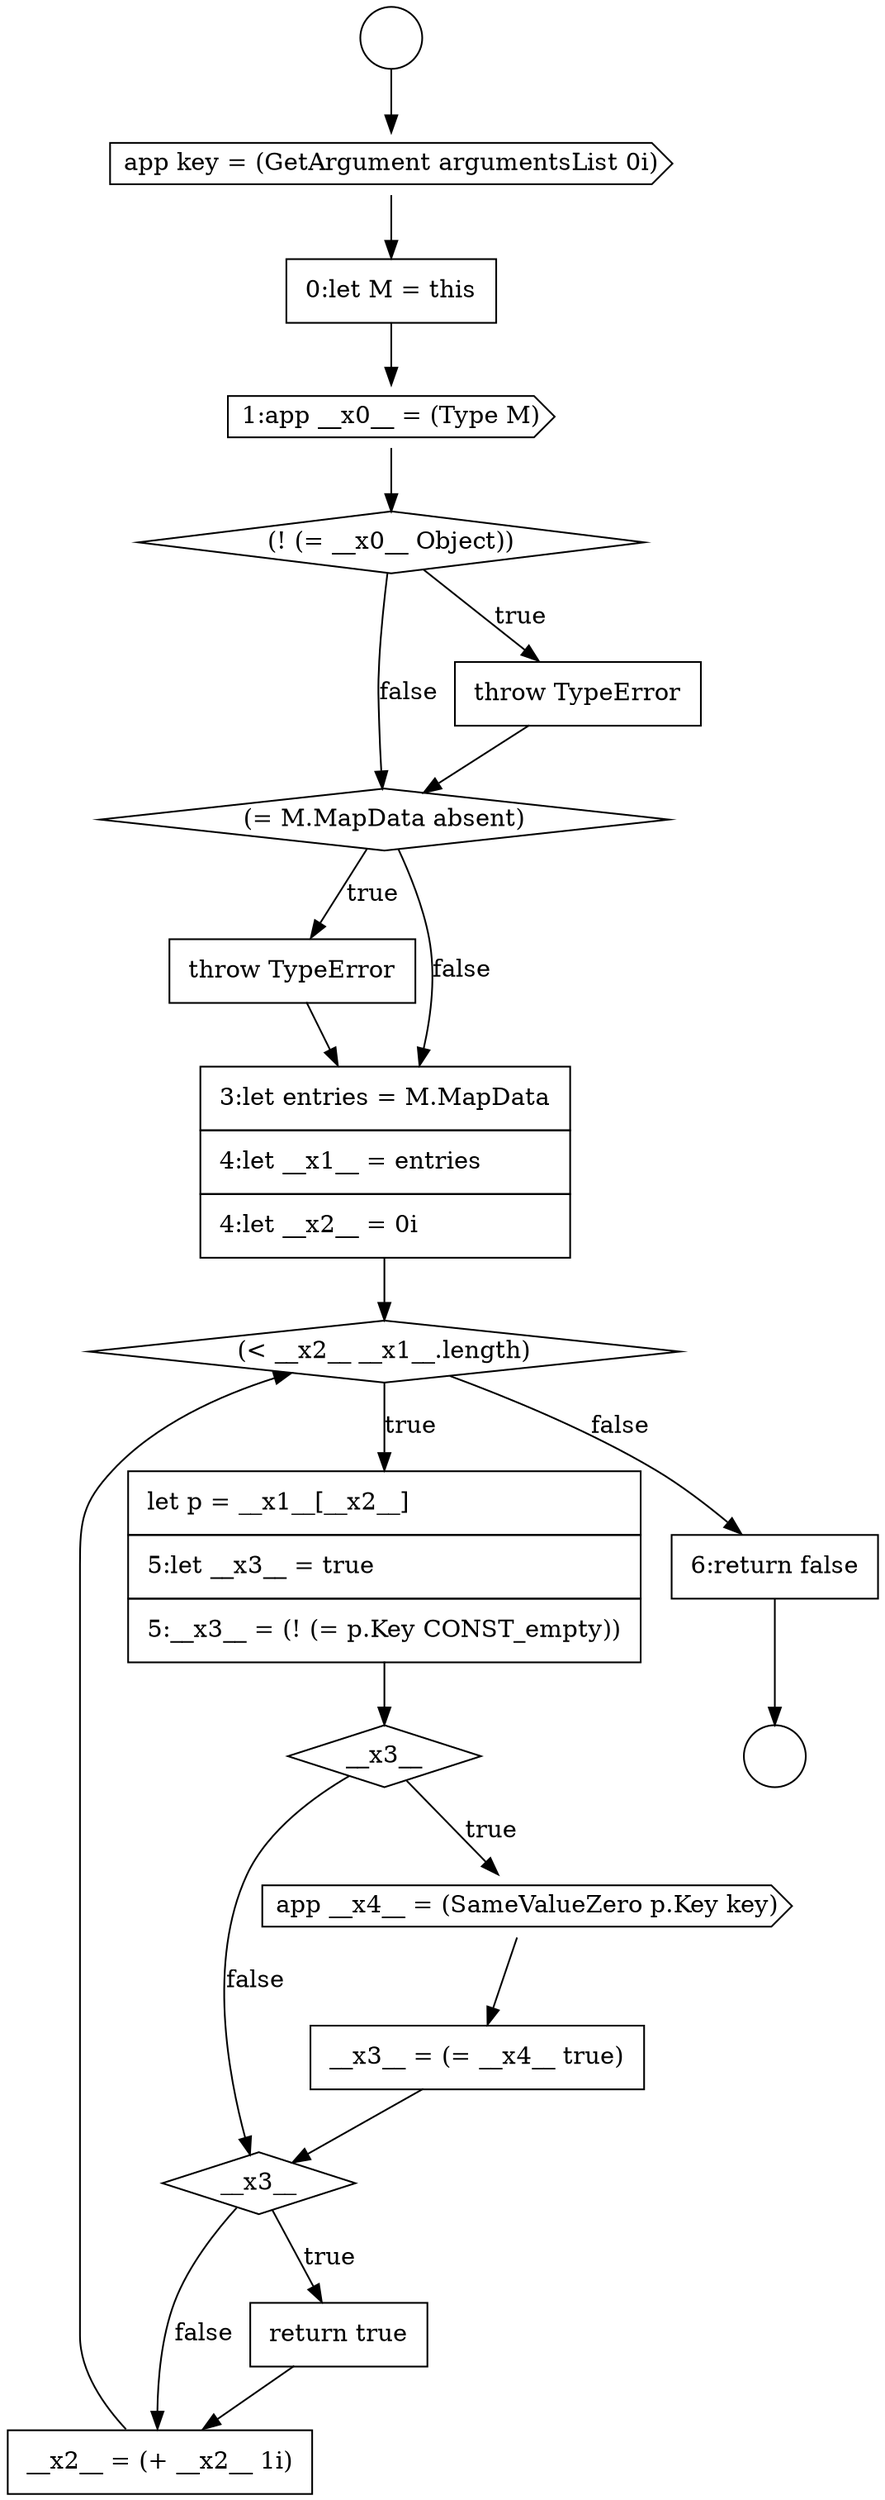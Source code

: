 digraph {
  node14419 [shape=circle label=" " color="black" fillcolor="white" style=filled]
  node14431 [shape=diamond, label=<<font color="black">__x3__</font>> color="black" fillcolor="white" style=filled]
  node14436 [shape=none, margin=0, label=<<font color="black">
    <table border="0" cellborder="1" cellspacing="0" cellpadding="10">
      <tr><td align="left">__x2__ = (+ __x2__ 1i)</td></tr>
    </table>
  </font>> color="black" fillcolor="white" style=filled]
  node14423 [shape=cds, label=<<font color="black">1:app __x0__ = (Type M)</font>> color="black" fillcolor="white" style=filled]
  node14420 [shape=circle label=" " color="black" fillcolor="white" style=filled]
  node14430 [shape=none, margin=0, label=<<font color="black">
    <table border="0" cellborder="1" cellspacing="0" cellpadding="10">
      <tr><td align="left">let p = __x1__[__x2__]</td></tr>
      <tr><td align="left">5:let __x3__ = true</td></tr>
      <tr><td align="left">5:__x3__ = (! (= p.Key CONST_empty))</td></tr>
    </table>
  </font>> color="black" fillcolor="white" style=filled]
  node14427 [shape=none, margin=0, label=<<font color="black">
    <table border="0" cellborder="1" cellspacing="0" cellpadding="10">
      <tr><td align="left">throw TypeError</td></tr>
    </table>
  </font>> color="black" fillcolor="white" style=filled]
  node14421 [shape=cds, label=<<font color="black">app key = (GetArgument argumentsList 0i)</font>> color="black" fillcolor="white" style=filled]
  node14435 [shape=none, margin=0, label=<<font color="black">
    <table border="0" cellborder="1" cellspacing="0" cellpadding="10">
      <tr><td align="left">return true</td></tr>
    </table>
  </font>> color="black" fillcolor="white" style=filled]
  node14422 [shape=none, margin=0, label=<<font color="black">
    <table border="0" cellborder="1" cellspacing="0" cellpadding="10">
      <tr><td align="left">0:let M = this</td></tr>
    </table>
  </font>> color="black" fillcolor="white" style=filled]
  node14426 [shape=diamond, label=<<font color="black">(= M.MapData absent)</font>> color="black" fillcolor="white" style=filled]
  node14437 [shape=none, margin=0, label=<<font color="black">
    <table border="0" cellborder="1" cellspacing="0" cellpadding="10">
      <tr><td align="left">6:return false</td></tr>
    </table>
  </font>> color="black" fillcolor="white" style=filled]
  node14428 [shape=none, margin=0, label=<<font color="black">
    <table border="0" cellborder="1" cellspacing="0" cellpadding="10">
      <tr><td align="left">3:let entries = M.MapData</td></tr>
      <tr><td align="left">4:let __x1__ = entries</td></tr>
      <tr><td align="left">4:let __x2__ = 0i</td></tr>
    </table>
  </font>> color="black" fillcolor="white" style=filled]
  node14424 [shape=diamond, label=<<font color="black">(! (= __x0__ Object))</font>> color="black" fillcolor="white" style=filled]
  node14433 [shape=none, margin=0, label=<<font color="black">
    <table border="0" cellborder="1" cellspacing="0" cellpadding="10">
      <tr><td align="left">__x3__ = (= __x4__ true)</td></tr>
    </table>
  </font>> color="black" fillcolor="white" style=filled]
  node14434 [shape=diamond, label=<<font color="black">__x3__</font>> color="black" fillcolor="white" style=filled]
  node14429 [shape=diamond, label=<<font color="black">(&lt; __x2__ __x1__.length)</font>> color="black" fillcolor="white" style=filled]
  node14432 [shape=cds, label=<<font color="black">app __x4__ = (SameValueZero p.Key key)</font>> color="black" fillcolor="white" style=filled]
  node14425 [shape=none, margin=0, label=<<font color="black">
    <table border="0" cellborder="1" cellspacing="0" cellpadding="10">
      <tr><td align="left">throw TypeError</td></tr>
    </table>
  </font>> color="black" fillcolor="white" style=filled]
  node14432 -> node14433 [ color="black"]
  node14422 -> node14423 [ color="black"]
  node14419 -> node14421 [ color="black"]
  node14430 -> node14431 [ color="black"]
  node14436 -> node14429 [ color="black"]
  node14427 -> node14428 [ color="black"]
  node14428 -> node14429 [ color="black"]
  node14434 -> node14435 [label=<<font color="black">true</font>> color="black"]
  node14434 -> node14436 [label=<<font color="black">false</font>> color="black"]
  node14425 -> node14426 [ color="black"]
  node14424 -> node14425 [label=<<font color="black">true</font>> color="black"]
  node14424 -> node14426 [label=<<font color="black">false</font>> color="black"]
  node14437 -> node14420 [ color="black"]
  node14431 -> node14432 [label=<<font color="black">true</font>> color="black"]
  node14431 -> node14434 [label=<<font color="black">false</font>> color="black"]
  node14429 -> node14430 [label=<<font color="black">true</font>> color="black"]
  node14429 -> node14437 [label=<<font color="black">false</font>> color="black"]
  node14421 -> node14422 [ color="black"]
  node14426 -> node14427 [label=<<font color="black">true</font>> color="black"]
  node14426 -> node14428 [label=<<font color="black">false</font>> color="black"]
  node14423 -> node14424 [ color="black"]
  node14435 -> node14436 [ color="black"]
  node14433 -> node14434 [ color="black"]
}
